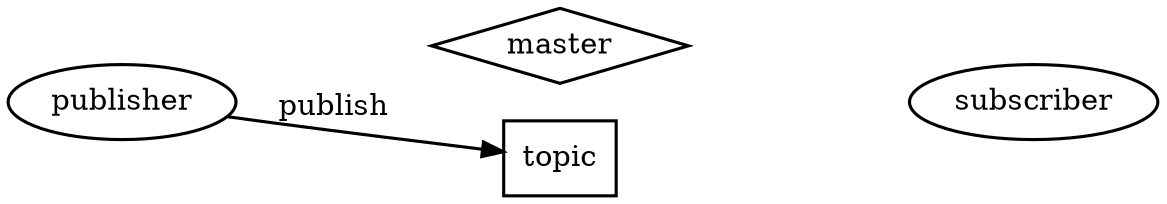 digraph {
	rankdir=LR;
	edge [penwidth=1.5]
	node [penwidth=1.5]
	
	node [shape=ellipse,style=filled,fillcolor=white];
	publisher;
	subscriber;
	master [shape=diamond];
	node [shape=box,style=filled,fillcolor=white];
	topic;
	{rank=same;master;topic}
	publisher->master[style=invis,label="register"];
	publisher->topic[style="",label="publish"];
	subscriber->master[style=invis,label="query"];
	topic->subscriber[style=invis,label="subscribe"];
}
